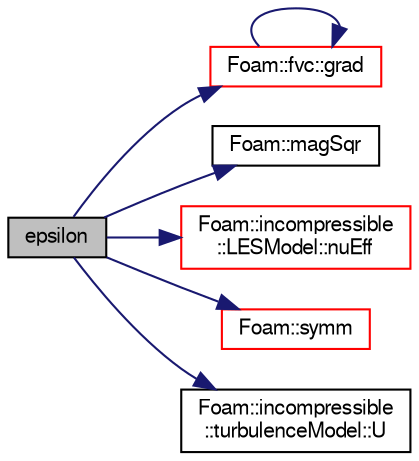digraph "epsilon"
{
  bgcolor="transparent";
  edge [fontname="FreeSans",fontsize="10",labelfontname="FreeSans",labelfontsize="10"];
  node [fontname="FreeSans",fontsize="10",shape=record];
  rankdir="LR";
  Node1987 [label="epsilon",height=0.2,width=0.4,color="black", fillcolor="grey75", style="filled", fontcolor="black"];
  Node1987 -> Node1988 [color="midnightblue",fontsize="10",style="solid",fontname="FreeSans"];
  Node1988 [label="Foam::fvc::grad",height=0.2,width=0.4,color="red",URL="$a21134.html#a7c00ec90ecc15ed3005255e42c52827a"];
  Node1988 -> Node1988 [color="midnightblue",fontsize="10",style="solid",fontname="FreeSans"];
  Node1987 -> Node1991 [color="midnightblue",fontsize="10",style="solid",fontname="FreeSans"];
  Node1991 [label="Foam::magSqr",height=0.2,width=0.4,color="black",URL="$a21124.html#ae6fff2c6981e6d9618aa5038e69def6e"];
  Node1987 -> Node1992 [color="midnightblue",fontsize="10",style="solid",fontname="FreeSans"];
  Node1992 [label="Foam::incompressible\l::LESModel::nuEff",height=0.2,width=0.4,color="red",URL="$a30874.html#a253447ded10e8fc7fceccbbea00f98ad",tooltip="Return the effective viscosity. "];
  Node1987 -> Node2356 [color="midnightblue",fontsize="10",style="solid",fontname="FreeSans"];
  Node2356 [label="Foam::symm",height=0.2,width=0.4,color="red",URL="$a21124.html#a112755faabb5ff081d7a25a936a1d3c4"];
  Node1987 -> Node2357 [color="midnightblue",fontsize="10",style="solid",fontname="FreeSans"];
  Node2357 [label="Foam::incompressible\l::turbulenceModel::U",height=0.2,width=0.4,color="black",URL="$a31102.html#a536d168d7b335fe81f506f232b5b4872",tooltip="Access function to velocity field. "];
}
